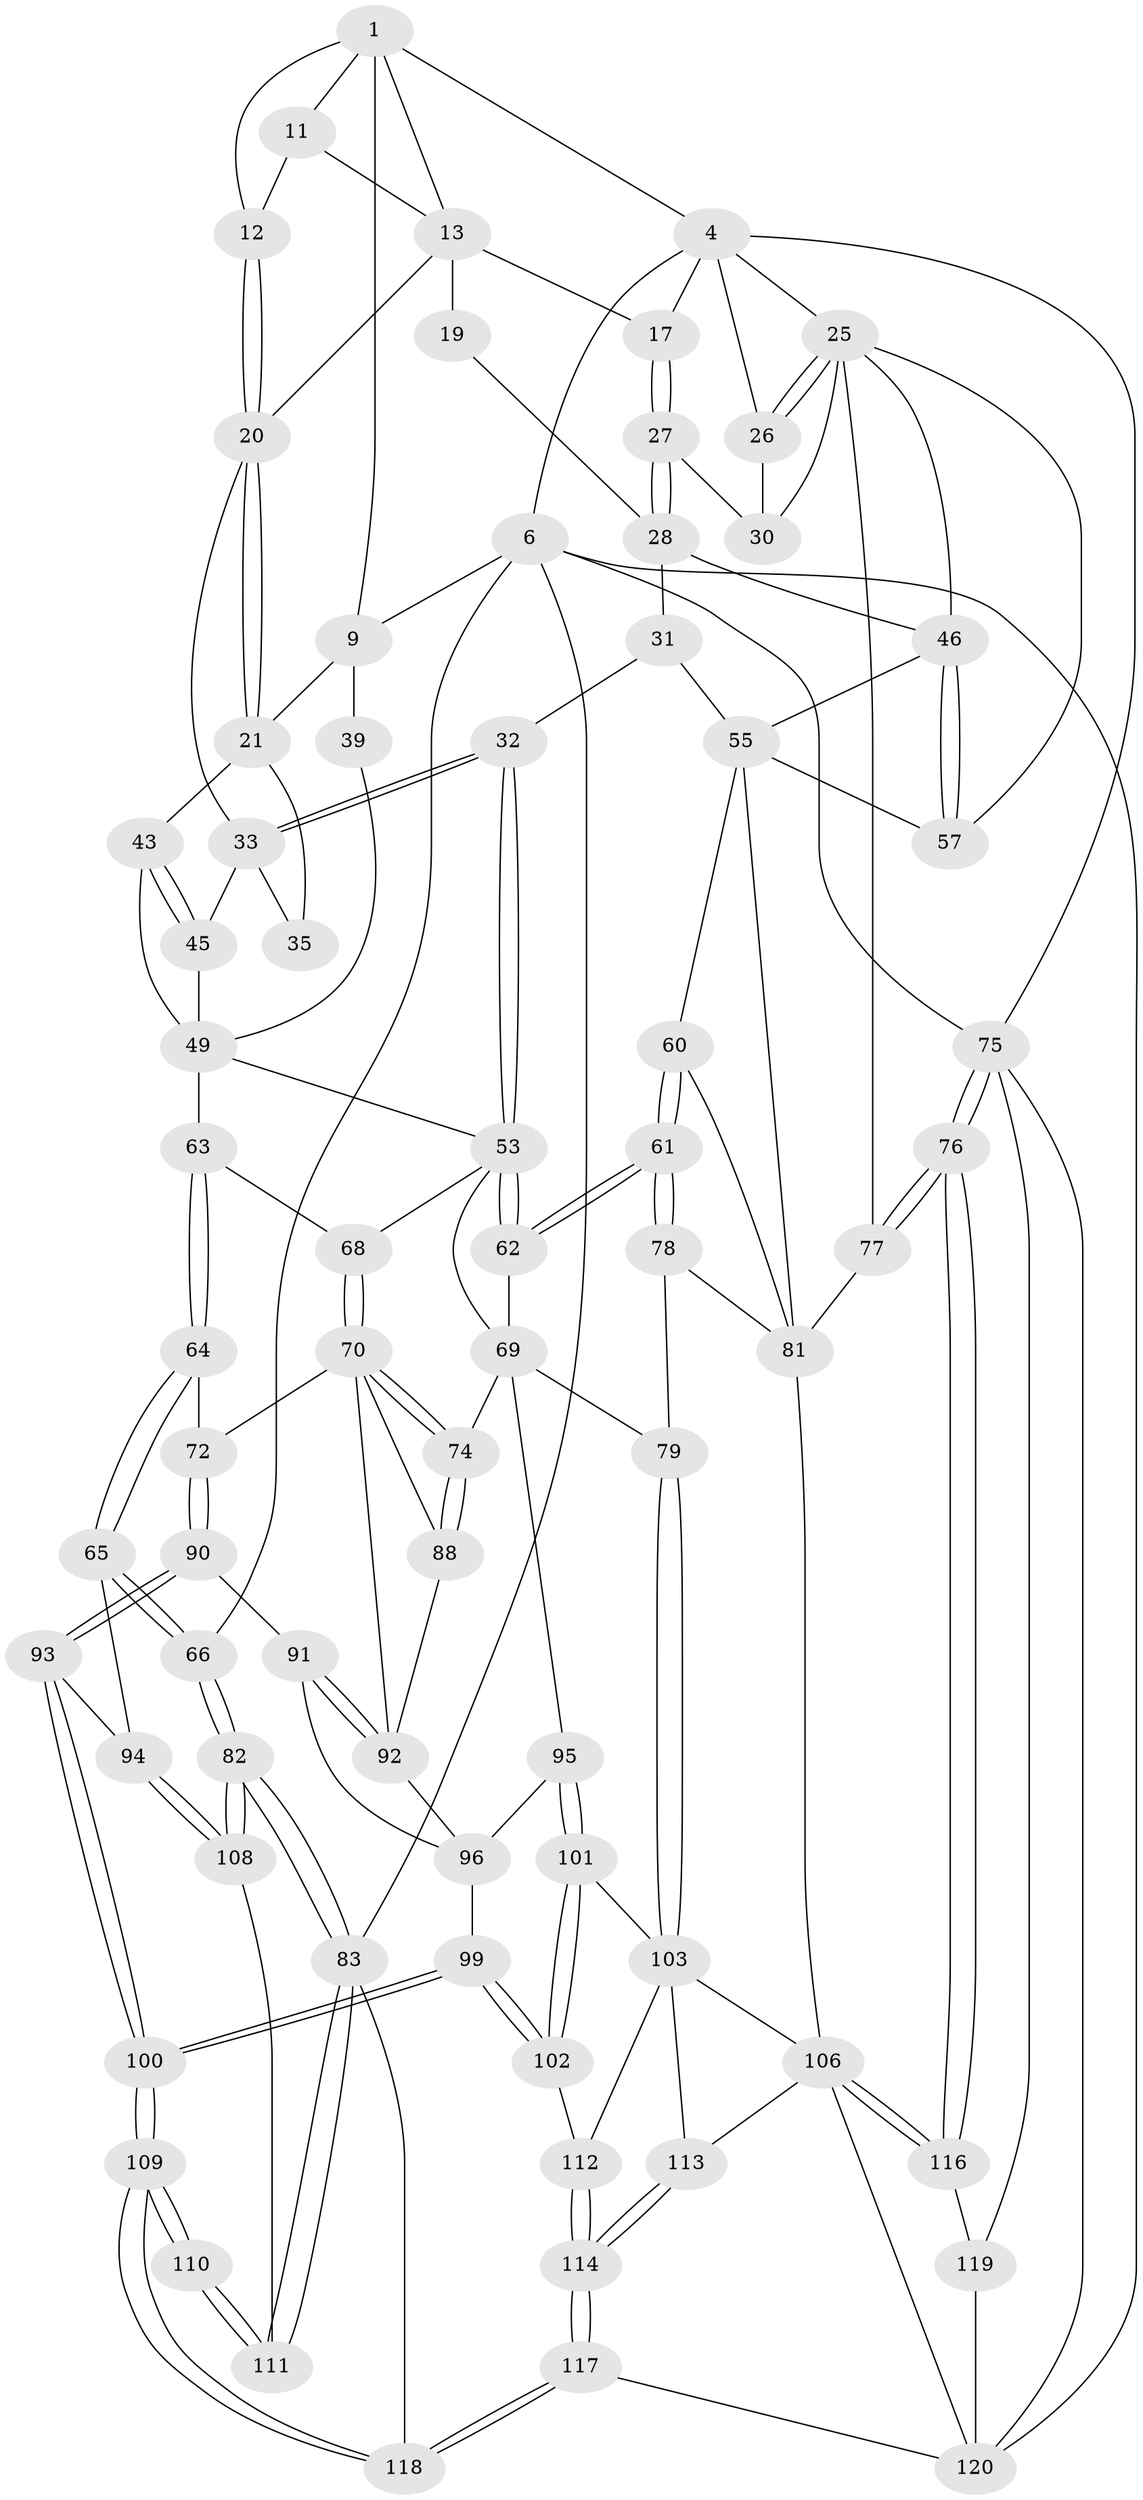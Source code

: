 // original degree distribution, {3: 0.024193548387096774, 4: 0.20161290322580644, 6: 0.20161290322580644, 5: 0.5725806451612904}
// Generated by graph-tools (version 1.1) at 2025/21/03/04/25 18:21:33]
// undirected, 74 vertices, 175 edges
graph export_dot {
graph [start="1"]
  node [color=gray90,style=filled];
  1 [pos="+0.25276510508068195+0",super="+2+8"];
  4 [pos="+0.8097556087756659+0",super="+16+5"];
  6 [pos="+0+0",super="+85+7+38"];
  9 [pos="+0.13416365643230127+0.12091390969819851",super="+23+10"];
  11 [pos="+0.35648333350072153+0"];
  12 [pos="+0.2935339288632874+0.10236767472279615"];
  13 [pos="+0.519161163483263+0.06332733689472707",super="+18+14"];
  17 [pos="+0.7684398596233323+0"];
  19 [pos="+0.5704266967419209+0.19288592762216747"];
  20 [pos="+0.2988030685355364+0.125275381298476",super="+24"];
  21 [pos="+0.28555701142294687+0.1559630270938258",super="+36+22"];
  25 [pos="+1+0.08373717793159574",super="+40"];
  26 [pos="+1+0.13159984186747353"];
  27 [pos="+0.7970441353228566+0.10130043990280065"];
  28 [pos="+0.7882207722520765+0.13021649347240452",super="+48+29"];
  30 [pos="+0.9155496181920743+0.16177963820741595"];
  31 [pos="+0.5604845658920964+0.27424827352183245",super="+51"];
  32 [pos="+0.5038740391117533+0.26592334381643834"];
  33 [pos="+0.500269579062666+0.26415198210979945",super="+42+34"];
  35 [pos="+0.38347665334637804+0.20117375319428926"];
  39 [pos="+0.12692292904120803+0.322822817609267"];
  43 [pos="+0.35006299863902707+0.2532540981315862",super="+44"];
  45 [pos="+0.373092504949375+0.28546310337982084"];
  46 [pos="+0.8982078616788735+0.28939621727157916",super="+47"];
  49 [pos="+0.25742889781516665+0.3204481309215474",super="+50+52"];
  53 [pos="+0.38723986489792844+0.38290517302427074",super="+54"];
  55 [pos="+0.7744257171929197+0.3877956483927912",super="+58+56"];
  57 [pos="+1+0.49447098584761434"];
  60 [pos="+0.6312761781205516+0.4064357001350276"];
  61 [pos="+0.5809629366591491+0.4672020816509351"];
  62 [pos="+0.4572622890275913+0.4426725701301058"];
  63 [pos="+0.1352888514151021+0.36845238603054753"];
  64 [pos="+0.051575751073145805+0.4531274341063961"];
  65 [pos="+0+0.4796738253737857"];
  66 [pos="+0+0.5065664820350134"];
  68 [pos="+0.2704339904173971+0.471939860353677"];
  69 [pos="+0.3716250423255223+0.5119932089883101",super="+73"];
  70 [pos="+0.2524153812639182+0.5335103560554482",super="+71"];
  72 [pos="+0.11690776944330578+0.5269363458383041"];
  74 [pos="+0.3532892536117751+0.5803591652932918"];
  75 [pos="+1+1",super="+124"];
  76 [pos="+1+0.7142477794173203"];
  77 [pos="+1+0.6704558842064667"];
  78 [pos="+0.5802414758216012+0.47210806872694694"];
  79 [pos="+0.48067970712820535+0.6235553640176538"];
  81 [pos="+0.752332793172854+0.5273179494517908",super="+86"];
  82 [pos="+0+0.6938226074887262"];
  83 [pos="+0+0.7767498826487539",super="+84"];
  88 [pos="+0.2927976754169865+0.6269402794024881"];
  90 [pos="+0.14890584213301358+0.6418905624237996"];
  91 [pos="+0.1773454160365404+0.6430719399249616"];
  92 [pos="+0.20158092408514808+0.6256040800635573",super="+97"];
  93 [pos="+0.12812739356640113+0.6605595665722404"];
  94 [pos="+0.11647286829073163+0.6654642601564342"];
  95 [pos="+0.34660488223690633+0.6820692292159926"];
  96 [pos="+0.29265589081901255+0.6461802262605888",super="+98"];
  99 [pos="+0.255590800072096+0.7643749127718359"];
  100 [pos="+0.21517588032503018+0.8516991262310653"];
  101 [pos="+0.34488900396297867+0.699132603721006"];
  102 [pos="+0.2734821631301851+0.7570416658214452"];
  103 [pos="+0.4945435681636733+0.6677178636384334",super="+104"];
  106 [pos="+0.6743028123071495+0.7362233925213182",super="+107"];
  108 [pos="+0.08884320406762786+0.6847175761554769"];
  109 [pos="+0.20119175865610345+0.9079254603216388"];
  110 [pos="+0.11070473840448959+0.8618481276281299"];
  111 [pos="+0.11052934111166539+0.8617488118196339"];
  112 [pos="+0.3636675395299123+0.7731876827709774"];
  113 [pos="+0.44655447187337877+0.8942520567948247"];
  114 [pos="+0.41349292356950224+0.9231629954618077"];
  116 [pos="+0.8106139649176988+0.8618237587949292"];
  117 [pos="+0.2946139360631128+1"];
  118 [pos="+0.2559564727518983+1"];
  119 [pos="+0.7666189724709602+0.9437233491593087"];
  120 [pos="+0.59988453403726+0.8443959453741259",super="+121"];
  1 -- 11;
  1 -- 4;
  1 -- 13;
  1 -- 12;
  1 -- 9;
  4 -- 17;
  4 -- 26;
  4 -- 25;
  4 -- 75;
  4 -- 6;
  6 -- 75;
  6 -- 9 [weight=2];
  6 -- 66;
  6 -- 83;
  6 -- 120;
  9 -- 39 [weight=2];
  9 -- 21;
  11 -- 12;
  11 -- 13;
  12 -- 20;
  12 -- 20;
  13 -- 17;
  13 -- 19 [weight=2];
  13 -- 20;
  17 -- 27;
  17 -- 27;
  19 -- 28;
  20 -- 21;
  20 -- 21;
  20 -- 33;
  21 -- 43 [weight=2];
  21 -- 35;
  25 -- 26;
  25 -- 26;
  25 -- 46;
  25 -- 77;
  25 -- 30;
  25 -- 57;
  26 -- 30;
  27 -- 28;
  27 -- 28;
  27 -- 30;
  28 -- 31 [weight=2];
  28 -- 46;
  31 -- 32;
  31 -- 55;
  32 -- 33;
  32 -- 33;
  32 -- 53;
  32 -- 53;
  33 -- 35 [weight=2];
  33 -- 45;
  39 -- 49;
  43 -- 45;
  43 -- 45;
  43 -- 49;
  45 -- 49;
  46 -- 57;
  46 -- 57;
  46 -- 55;
  49 -- 63;
  49 -- 53;
  53 -- 62;
  53 -- 62;
  53 -- 69;
  53 -- 68;
  55 -- 81;
  55 -- 57;
  55 -- 60;
  60 -- 61;
  60 -- 61;
  60 -- 81;
  61 -- 62;
  61 -- 62;
  61 -- 78;
  61 -- 78;
  62 -- 69;
  63 -- 64;
  63 -- 64;
  63 -- 68;
  64 -- 65;
  64 -- 65;
  64 -- 72;
  65 -- 66;
  65 -- 66;
  65 -- 94;
  66 -- 82;
  66 -- 82;
  68 -- 70;
  68 -- 70;
  69 -- 74;
  69 -- 95;
  69 -- 79;
  70 -- 74;
  70 -- 74;
  70 -- 72;
  70 -- 88;
  70 -- 92;
  72 -- 90;
  72 -- 90;
  74 -- 88;
  74 -- 88;
  75 -- 76;
  75 -- 76;
  75 -- 119;
  75 -- 120;
  76 -- 77;
  76 -- 77;
  76 -- 116;
  76 -- 116;
  77 -- 81;
  78 -- 79;
  78 -- 81;
  79 -- 103;
  79 -- 103;
  81 -- 106;
  82 -- 83;
  82 -- 83;
  82 -- 108;
  82 -- 108;
  83 -- 111;
  83 -- 111;
  83 -- 118;
  88 -- 92;
  90 -- 91;
  90 -- 93;
  90 -- 93;
  91 -- 92;
  91 -- 92;
  91 -- 96;
  92 -- 96;
  93 -- 94;
  93 -- 100;
  93 -- 100;
  94 -- 108;
  94 -- 108;
  95 -- 96;
  95 -- 101;
  95 -- 101;
  96 -- 99;
  99 -- 100;
  99 -- 100;
  99 -- 102;
  99 -- 102;
  100 -- 109;
  100 -- 109;
  101 -- 102;
  101 -- 102;
  101 -- 103;
  102 -- 112;
  103 -- 106;
  103 -- 112;
  103 -- 113;
  106 -- 116;
  106 -- 116;
  106 -- 120;
  106 -- 113;
  108 -- 111;
  109 -- 110;
  109 -- 110;
  109 -- 118;
  109 -- 118;
  110 -- 111;
  110 -- 111;
  112 -- 114;
  112 -- 114;
  113 -- 114;
  113 -- 114;
  114 -- 117;
  114 -- 117;
  116 -- 119;
  117 -- 118;
  117 -- 118;
  117 -- 120;
  119 -- 120;
}
